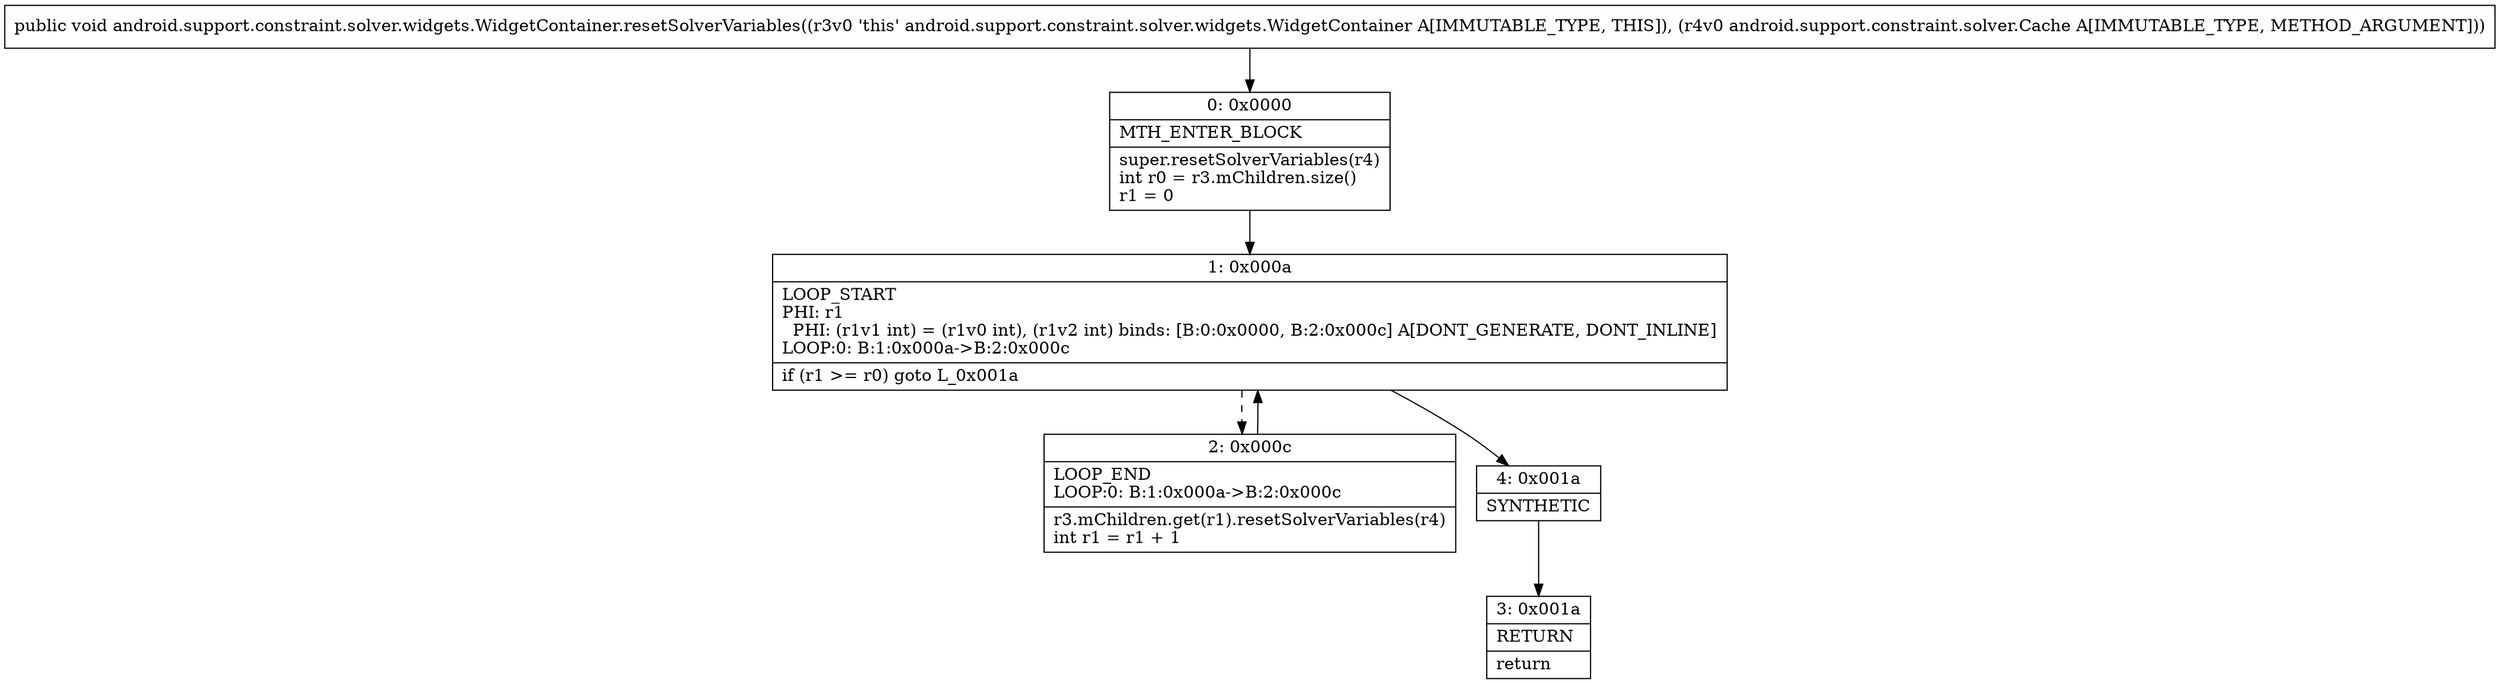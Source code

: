 digraph "CFG forandroid.support.constraint.solver.widgets.WidgetContainer.resetSolverVariables(Landroid\/support\/constraint\/solver\/Cache;)V" {
Node_0 [shape=record,label="{0\:\ 0x0000|MTH_ENTER_BLOCK\l|super.resetSolverVariables(r4)\lint r0 = r3.mChildren.size()\lr1 = 0\l}"];
Node_1 [shape=record,label="{1\:\ 0x000a|LOOP_START\lPHI: r1 \l  PHI: (r1v1 int) = (r1v0 int), (r1v2 int) binds: [B:0:0x0000, B:2:0x000c] A[DONT_GENERATE, DONT_INLINE]\lLOOP:0: B:1:0x000a\-\>B:2:0x000c\l|if (r1 \>= r0) goto L_0x001a\l}"];
Node_2 [shape=record,label="{2\:\ 0x000c|LOOP_END\lLOOP:0: B:1:0x000a\-\>B:2:0x000c\l|r3.mChildren.get(r1).resetSolverVariables(r4)\lint r1 = r1 + 1\l}"];
Node_3 [shape=record,label="{3\:\ 0x001a|RETURN\l|return\l}"];
Node_4 [shape=record,label="{4\:\ 0x001a|SYNTHETIC\l}"];
MethodNode[shape=record,label="{public void android.support.constraint.solver.widgets.WidgetContainer.resetSolverVariables((r3v0 'this' android.support.constraint.solver.widgets.WidgetContainer A[IMMUTABLE_TYPE, THIS]), (r4v0 android.support.constraint.solver.Cache A[IMMUTABLE_TYPE, METHOD_ARGUMENT])) }"];
MethodNode -> Node_0;
Node_0 -> Node_1;
Node_1 -> Node_2[style=dashed];
Node_1 -> Node_4;
Node_2 -> Node_1;
Node_4 -> Node_3;
}

